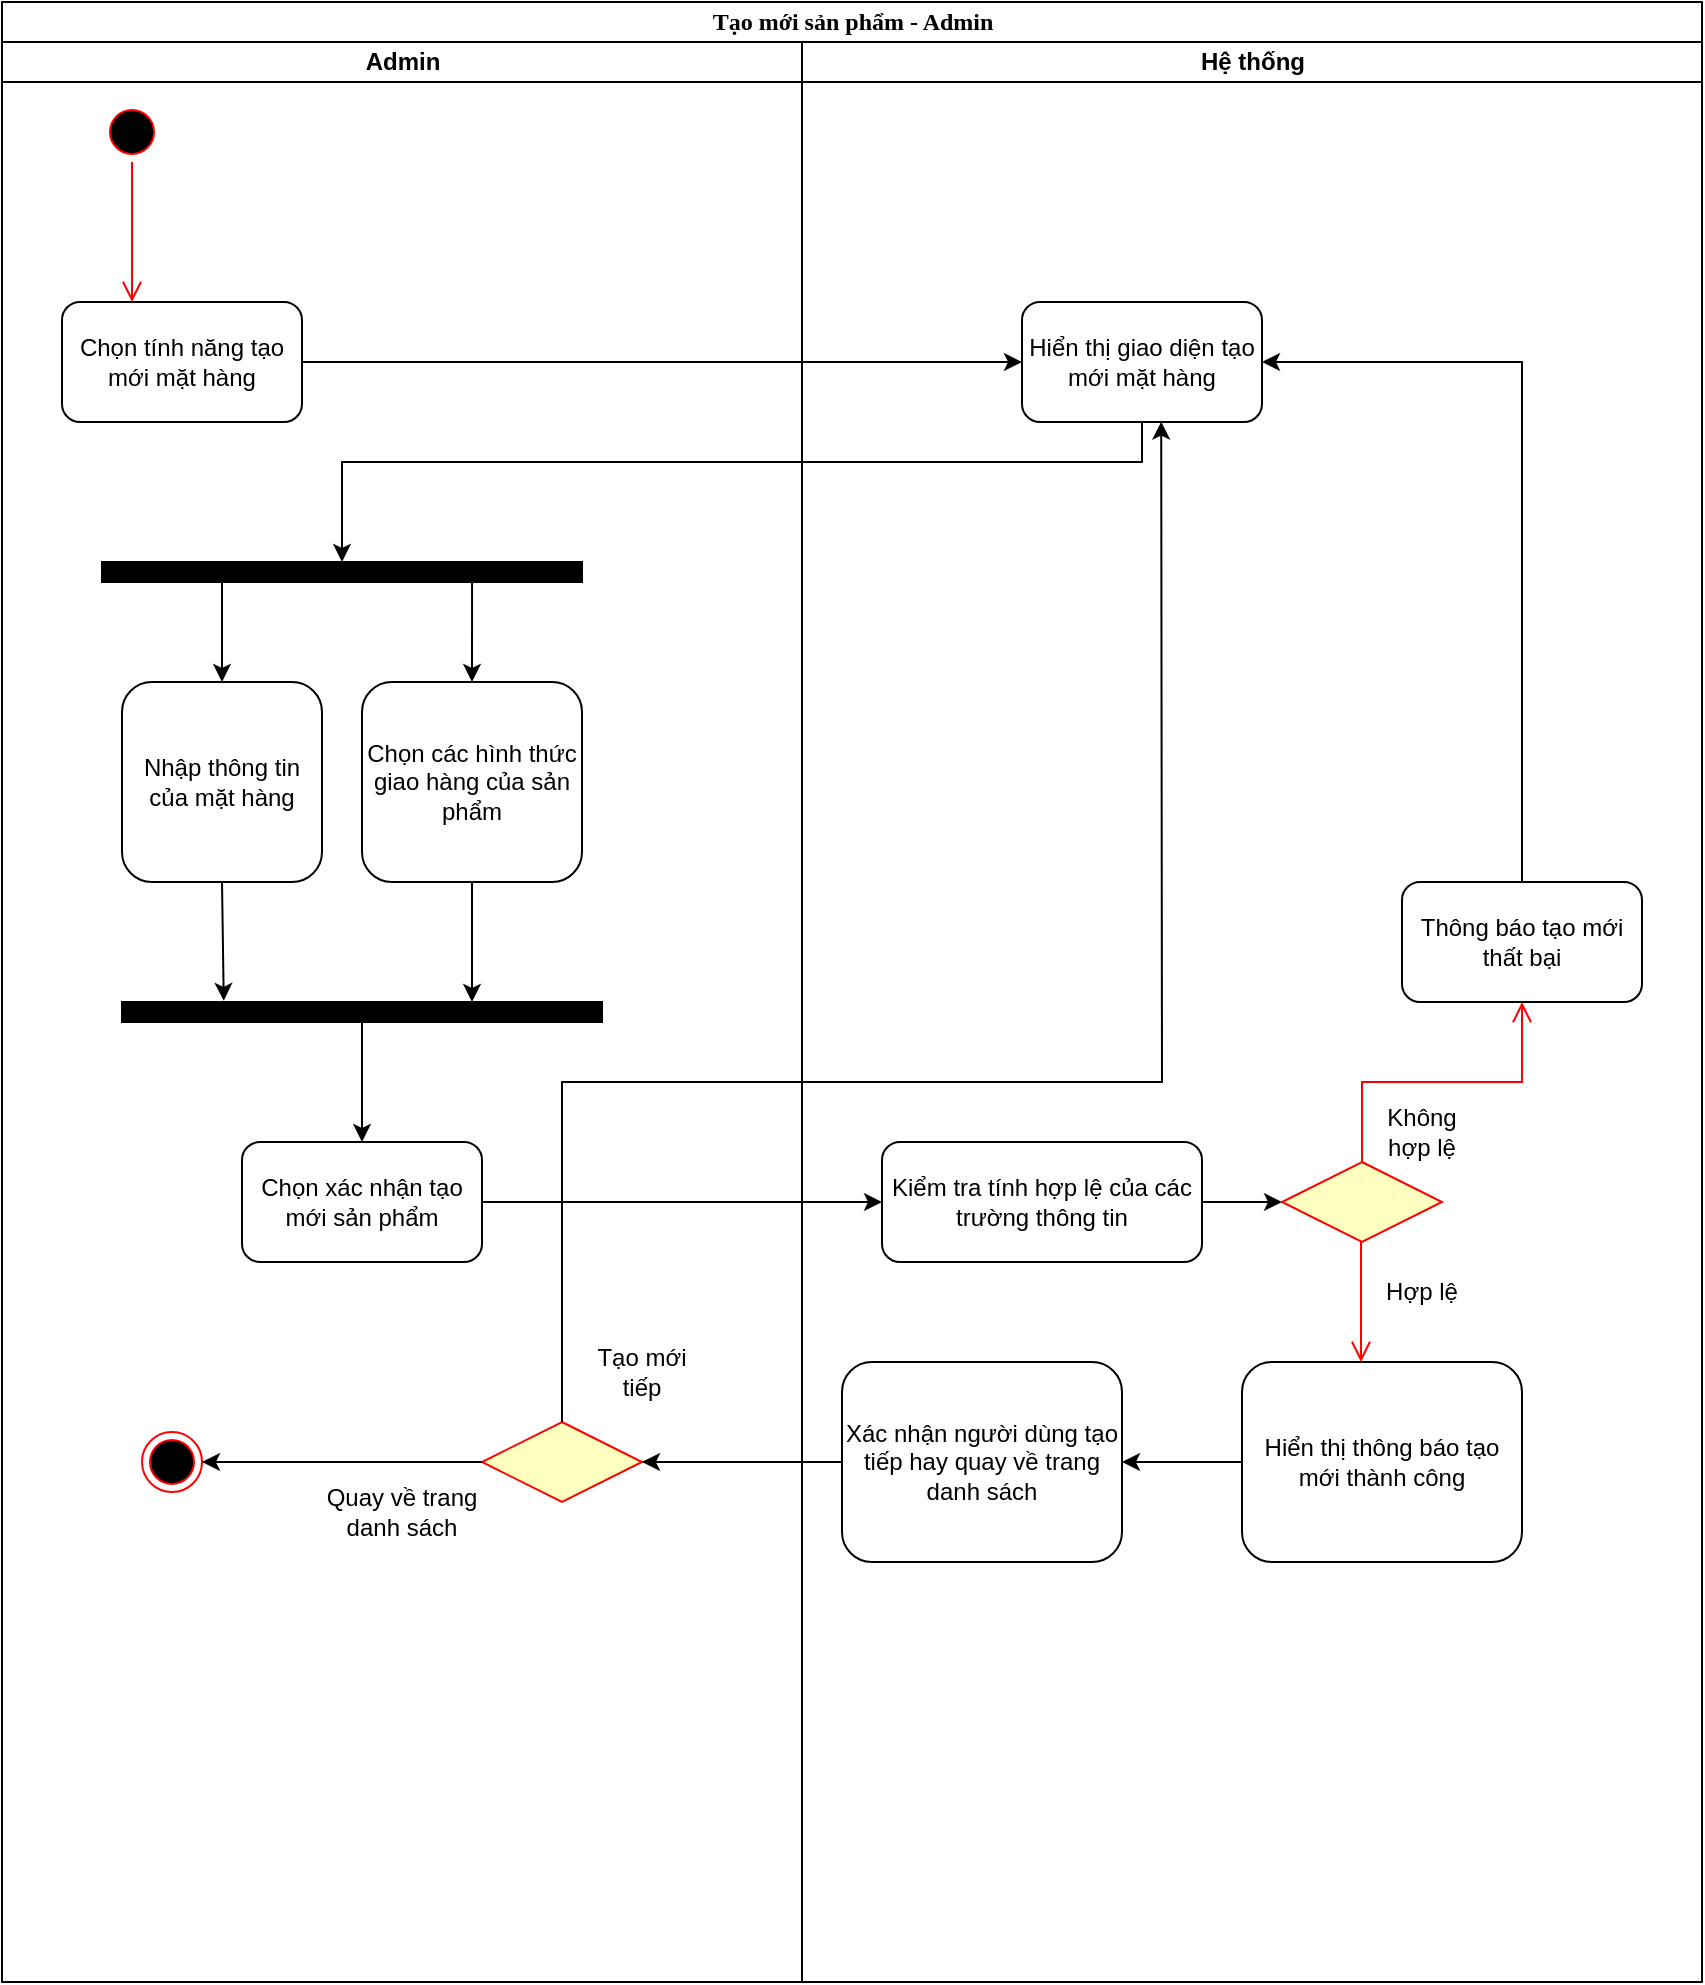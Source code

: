 <mxfile version="26.2.13">
  <diagram name="Page-1" id="0783ab3e-0a74-02c8-0abd-f7b4e66b4bec">
    <mxGraphModel dx="1044" dy="562" grid="1" gridSize="10" guides="1" tooltips="1" connect="1" arrows="1" fold="1" page="1" pageScale="1" pageWidth="850" pageHeight="1100" background="none" math="0" shadow="0">
      <root>
        <mxCell id="0" />
        <mxCell id="1" parent="0" />
        <mxCell id="1c1d494c118603dd-1" value="Tạo mới sản phẩm - Admin" style="swimlane;html=1;childLayout=stackLayout;startSize=20;rounded=0;shadow=0;comic=0;labelBackgroundColor=none;strokeWidth=1;fontFamily=Verdana;fontSize=12;align=center;" parent="1" vertex="1">
          <mxGeometry x="40" y="20" width="850" height="990" as="geometry" />
        </mxCell>
        <mxCell id="1c1d494c118603dd-2" value="Admin" style="swimlane;html=1;startSize=20;" parent="1c1d494c118603dd-1" vertex="1">
          <mxGeometry y="20" width="400" height="970" as="geometry" />
        </mxCell>
        <mxCell id="lcyH3XUa0si41zKMSYct-1" value="" style="ellipse;html=1;shape=startState;fillColor=#000000;strokeColor=#ff0000;" vertex="1" parent="1c1d494c118603dd-2">
          <mxGeometry x="50" y="30" width="30" height="30" as="geometry" />
        </mxCell>
        <mxCell id="lcyH3XUa0si41zKMSYct-2" value="" style="edgeStyle=orthogonalEdgeStyle;html=1;verticalAlign=bottom;endArrow=open;endSize=8;strokeColor=#ff0000;rounded=0;" edge="1" source="lcyH3XUa0si41zKMSYct-1" parent="1c1d494c118603dd-2">
          <mxGeometry relative="1" as="geometry">
            <mxPoint x="65" y="130" as="targetPoint" />
          </mxGeometry>
        </mxCell>
        <mxCell id="lcyH3XUa0si41zKMSYct-3" value="Chọn tính năng tạo mới mặt hàng" style="rounded=1;whiteSpace=wrap;html=1;" vertex="1" parent="1c1d494c118603dd-2">
          <mxGeometry x="30" y="130" width="120" height="60" as="geometry" />
        </mxCell>
        <mxCell id="lcyH3XUa0si41zKMSYct-15" value="Nhập thông tin của mặt hàng" style="rounded=1;whiteSpace=wrap;html=1;" vertex="1" parent="1c1d494c118603dd-2">
          <mxGeometry x="60" y="320" width="100" height="100" as="geometry" />
        </mxCell>
        <mxCell id="lcyH3XUa0si41zKMSYct-16" value="Chọn các hình thức giao hàng của sản phẩm" style="rounded=1;whiteSpace=wrap;html=1;" vertex="1" parent="1c1d494c118603dd-2">
          <mxGeometry x="180" y="320" width="110" height="100" as="geometry" />
        </mxCell>
        <mxCell id="lcyH3XUa0si41zKMSYct-17" value="" style="whiteSpace=wrap;html=1;rounded=0;shadow=0;comic=0;labelBackgroundColor=none;strokeWidth=1;fillColor=#000000;fontFamily=Verdana;fontSize=12;align=center;rotation=0;" vertex="1" parent="1c1d494c118603dd-2">
          <mxGeometry x="60" y="480" width="240" height="10" as="geometry" />
        </mxCell>
        <mxCell id="lcyH3XUa0si41zKMSYct-20" value="" style="endArrow=classic;html=1;rounded=0;exitX=0.5;exitY=1;exitDx=0;exitDy=0;entryX=0.212;entryY=-0.06;entryDx=0;entryDy=0;entryPerimeter=0;" edge="1" parent="1c1d494c118603dd-2" source="lcyH3XUa0si41zKMSYct-15" target="lcyH3XUa0si41zKMSYct-17">
          <mxGeometry width="50" height="50" relative="1" as="geometry">
            <mxPoint x="250" y="380" as="sourcePoint" />
            <mxPoint x="300" y="330" as="targetPoint" />
          </mxGeometry>
        </mxCell>
        <mxCell id="lcyH3XUa0si41zKMSYct-22" value="" style="endArrow=classic;html=1;rounded=0;exitX=0.5;exitY=1;exitDx=0;exitDy=0;" edge="1" parent="1c1d494c118603dd-2" source="lcyH3XUa0si41zKMSYct-16">
          <mxGeometry width="50" height="50" relative="1" as="geometry">
            <mxPoint x="250" y="380" as="sourcePoint" />
            <mxPoint x="235" y="480" as="targetPoint" />
          </mxGeometry>
        </mxCell>
        <mxCell id="lcyH3XUa0si41zKMSYct-23" value="Chọn xác nhận tạo mới sản phẩm" style="rounded=1;whiteSpace=wrap;html=1;" vertex="1" parent="1c1d494c118603dd-2">
          <mxGeometry x="120" y="550" width="120" height="60" as="geometry" />
        </mxCell>
        <mxCell id="lcyH3XUa0si41zKMSYct-24" value="" style="endArrow=classic;html=1;rounded=0;exitX=0.5;exitY=1;exitDx=0;exitDy=0;entryX=0.5;entryY=0;entryDx=0;entryDy=0;" edge="1" parent="1c1d494c118603dd-2" source="lcyH3XUa0si41zKMSYct-17" target="lcyH3XUa0si41zKMSYct-23">
          <mxGeometry width="50" height="50" relative="1" as="geometry">
            <mxPoint x="250" y="380" as="sourcePoint" />
            <mxPoint x="300" y="330" as="targetPoint" />
          </mxGeometry>
        </mxCell>
        <mxCell id="lcyH3XUa0si41zKMSYct-42" value="" style="rhombus;whiteSpace=wrap;html=1;fontColor=#000000;fillColor=#ffffc0;strokeColor=#ff0000;" vertex="1" parent="1c1d494c118603dd-2">
          <mxGeometry x="240" y="690" width="80" height="40" as="geometry" />
        </mxCell>
        <mxCell id="lcyH3XUa0si41zKMSYct-46" value="" style="ellipse;html=1;shape=endState;fillColor=#000000;strokeColor=#ff0000;" vertex="1" parent="1c1d494c118603dd-2">
          <mxGeometry x="70" y="695" width="30" height="30" as="geometry" />
        </mxCell>
        <mxCell id="lcyH3XUa0si41zKMSYct-44" value="" style="endArrow=classic;html=1;rounded=0;exitX=0;exitY=0.5;exitDx=0;exitDy=0;" edge="1" parent="1c1d494c118603dd-2" source="lcyH3XUa0si41zKMSYct-42" target="lcyH3XUa0si41zKMSYct-46">
          <mxGeometry width="50" height="50" relative="1" as="geometry">
            <mxPoint x="500" y="680" as="sourcePoint" />
            <mxPoint x="140" y="710" as="targetPoint" />
          </mxGeometry>
        </mxCell>
        <mxCell id="lcyH3XUa0si41zKMSYct-80" value="Tạo mới tiếp" style="text;html=1;align=center;verticalAlign=middle;whiteSpace=wrap;rounded=0;" vertex="1" parent="1c1d494c118603dd-2">
          <mxGeometry x="290" y="650" width="60" height="30" as="geometry" />
        </mxCell>
        <mxCell id="lcyH3XUa0si41zKMSYct-81" value="Quay về trang danh sách" style="text;html=1;align=center;verticalAlign=middle;whiteSpace=wrap;rounded=0;" vertex="1" parent="1c1d494c118603dd-2">
          <mxGeometry x="155" y="720" width="90" height="30" as="geometry" />
        </mxCell>
        <mxCell id="1c1d494c118603dd-3" value="Hệ thống" style="swimlane;html=1;startSize=20;" parent="1c1d494c118603dd-1" vertex="1">
          <mxGeometry x="400" y="20" width="450" height="970" as="geometry" />
        </mxCell>
        <mxCell id="lcyH3XUa0si41zKMSYct-4" value="" style="endArrow=classic;html=1;rounded=0;exitX=1;exitY=0.5;exitDx=0;exitDy=0;" edge="1" parent="1c1d494c118603dd-3" source="lcyH3XUa0si41zKMSYct-3">
          <mxGeometry width="50" height="50" relative="1" as="geometry">
            <mxPoint x="90" y="290" as="sourcePoint" />
            <mxPoint x="110" y="160" as="targetPoint" />
          </mxGeometry>
        </mxCell>
        <mxCell id="lcyH3XUa0si41zKMSYct-5" value="Hiển thị giao diện tạo mới mặt hàng" style="rounded=1;whiteSpace=wrap;html=1;" vertex="1" parent="1c1d494c118603dd-3">
          <mxGeometry x="110" y="130" width="120" height="60" as="geometry" />
        </mxCell>
        <mxCell id="lcyH3XUa0si41zKMSYct-27" value="Kiểm tra tính hợp lệ của các trường thông tin" style="rounded=1;whiteSpace=wrap;html=1;" vertex="1" parent="1c1d494c118603dd-3">
          <mxGeometry x="40" y="550" width="160" height="60" as="geometry" />
        </mxCell>
        <mxCell id="lcyH3XUa0si41zKMSYct-28" value="" style="endArrow=classic;html=1;rounded=0;exitX=1;exitY=0.5;exitDx=0;exitDy=0;" edge="1" parent="1c1d494c118603dd-3" source="lcyH3XUa0si41zKMSYct-27">
          <mxGeometry width="50" height="50" relative="1" as="geometry">
            <mxPoint x="100" y="580" as="sourcePoint" />
            <mxPoint x="240" y="580" as="targetPoint" />
          </mxGeometry>
        </mxCell>
        <mxCell id="lcyH3XUa0si41zKMSYct-30" value="" style="rhombus;whiteSpace=wrap;html=1;fontColor=#000000;fillColor=#ffffc0;strokeColor=#ff0000;" vertex="1" parent="1c1d494c118603dd-3">
          <mxGeometry x="240" y="560" width="80" height="40" as="geometry" />
        </mxCell>
        <mxCell id="lcyH3XUa0si41zKMSYct-31" value="" style="edgeStyle=orthogonalEdgeStyle;html=1;align=left;verticalAlign=bottom;endArrow=open;endSize=8;strokeColor=#ff0000;rounded=0;entryX=0.5;entryY=1;entryDx=0;entryDy=0;" edge="1" source="lcyH3XUa0si41zKMSYct-30" parent="1c1d494c118603dd-3" target="lcyH3XUa0si41zKMSYct-34">
          <mxGeometry x="-1" relative="1" as="geometry">
            <mxPoint x="350" y="480" as="targetPoint" />
            <Array as="points">
              <mxPoint x="280" y="520" />
              <mxPoint x="360" y="520" />
            </Array>
          </mxGeometry>
        </mxCell>
        <mxCell id="lcyH3XUa0si41zKMSYct-32" value="" style="edgeStyle=orthogonalEdgeStyle;html=1;align=left;verticalAlign=top;endArrow=open;endSize=8;strokeColor=#ff0000;rounded=0;" edge="1" parent="1c1d494c118603dd-3">
          <mxGeometry x="-1" relative="1" as="geometry">
            <mxPoint x="279.5" y="660" as="targetPoint" />
            <mxPoint x="279.5" y="600" as="sourcePoint" />
          </mxGeometry>
        </mxCell>
        <mxCell id="lcyH3XUa0si41zKMSYct-34" value="Thông báo tạo mới thất bại" style="rounded=1;whiteSpace=wrap;html=1;" vertex="1" parent="1c1d494c118603dd-3">
          <mxGeometry x="300" y="420" width="120" height="60" as="geometry" />
        </mxCell>
        <mxCell id="lcyH3XUa0si41zKMSYct-35" value="" style="endArrow=classic;html=1;rounded=0;exitX=0.5;exitY=0;exitDx=0;exitDy=0;entryX=1;entryY=0.5;entryDx=0;entryDy=0;" edge="1" parent="1c1d494c118603dd-3" source="lcyH3XUa0si41zKMSYct-34" target="lcyH3XUa0si41zKMSYct-5">
          <mxGeometry width="50" height="50" relative="1" as="geometry">
            <mxPoint x="100" y="380" as="sourcePoint" />
            <mxPoint x="150" y="330" as="targetPoint" />
            <Array as="points">
              <mxPoint x="360" y="160" />
            </Array>
          </mxGeometry>
        </mxCell>
        <mxCell id="lcyH3XUa0si41zKMSYct-37" value="Không hợp lệ" style="text;html=1;align=center;verticalAlign=middle;whiteSpace=wrap;rounded=0;" vertex="1" parent="1c1d494c118603dd-3">
          <mxGeometry x="280" y="530" width="60" height="30" as="geometry" />
        </mxCell>
        <mxCell id="lcyH3XUa0si41zKMSYct-38" value="Hiển thị thông báo tạo mới thành công" style="rounded=1;whiteSpace=wrap;html=1;" vertex="1" parent="1c1d494c118603dd-3">
          <mxGeometry x="220" y="660" width="140" height="100" as="geometry" />
        </mxCell>
        <mxCell id="lcyH3XUa0si41zKMSYct-40" value="Xác nhận người dùng tạo tiếp hay quay về trang danh sách" style="rounded=1;whiteSpace=wrap;html=1;" vertex="1" parent="1c1d494c118603dd-3">
          <mxGeometry x="20" y="660" width="140" height="100" as="geometry" />
        </mxCell>
        <mxCell id="lcyH3XUa0si41zKMSYct-39" value="" style="endArrow=classic;html=1;rounded=0;exitX=0;exitY=0.5;exitDx=0;exitDy=0;" edge="1" parent="1c1d494c118603dd-3" source="lcyH3XUa0si41zKMSYct-38" target="lcyH3XUa0si41zKMSYct-40">
          <mxGeometry width="50" height="50" relative="1" as="geometry">
            <mxPoint x="100" y="680" as="sourcePoint" />
            <mxPoint x="150" y="710" as="targetPoint" />
          </mxGeometry>
        </mxCell>
        <mxCell id="lcyH3XUa0si41zKMSYct-79" value="Hợp lệ" style="text;html=1;align=center;verticalAlign=middle;whiteSpace=wrap;rounded=0;" vertex="1" parent="1c1d494c118603dd-3">
          <mxGeometry x="280" y="610" width="60" height="30" as="geometry" />
        </mxCell>
        <mxCell id="lcyH3XUa0si41zKMSYct-41" value="" style="endArrow=classic;html=1;rounded=0;exitX=0;exitY=0.5;exitDx=0;exitDy=0;" edge="1" parent="1c1d494c118603dd-1" source="lcyH3XUa0si41zKMSYct-40" target="lcyH3XUa0si41zKMSYct-42">
          <mxGeometry width="50" height="50" relative="1" as="geometry">
            <mxPoint x="500" y="700" as="sourcePoint" />
            <mxPoint x="320" y="730" as="targetPoint" />
          </mxGeometry>
        </mxCell>
        <mxCell id="lcyH3XUa0si41zKMSYct-47" value="" style="endArrow=classic;html=1;rounded=0;exitX=0.5;exitY=0;exitDx=0;exitDy=0;entryX=0.58;entryY=0.997;entryDx=0;entryDy=0;entryPerimeter=0;" edge="1" parent="1c1d494c118603dd-1" source="lcyH3XUa0si41zKMSYct-42" target="lcyH3XUa0si41zKMSYct-5">
          <mxGeometry width="50" height="50" relative="1" as="geometry">
            <mxPoint x="500" y="700" as="sourcePoint" />
            <mxPoint x="550" y="650" as="targetPoint" />
            <Array as="points">
              <mxPoint x="280" y="540" />
              <mxPoint x="580" y="540" />
            </Array>
          </mxGeometry>
        </mxCell>
        <mxCell id="lcyH3XUa0si41zKMSYct-10" value="" style="whiteSpace=wrap;html=1;rounded=0;shadow=0;comic=0;labelBackgroundColor=none;strokeWidth=1;fillColor=#000000;fontFamily=Verdana;fontSize=12;align=center;rotation=0;" vertex="1" parent="1">
          <mxGeometry x="90" y="300" width="240" height="10" as="geometry" />
        </mxCell>
        <mxCell id="lcyH3XUa0si41zKMSYct-7" value="" style="endArrow=classic;html=1;rounded=0;exitX=0.5;exitY=1;exitDx=0;exitDy=0;entryX=0.5;entryY=0;entryDx=0;entryDy=0;" edge="1" parent="1" source="lcyH3XUa0si41zKMSYct-5" target="lcyH3XUa0si41zKMSYct-10">
          <mxGeometry width="50" height="50" relative="1" as="geometry">
            <mxPoint x="280" y="320" as="sourcePoint" />
            <mxPoint x="130" y="280" as="targetPoint" />
            <Array as="points">
              <mxPoint x="610" y="250" />
              <mxPoint x="210" y="250" />
            </Array>
          </mxGeometry>
        </mxCell>
        <mxCell id="lcyH3XUa0si41zKMSYct-13" value="" style="endArrow=classic;html=1;rounded=0;exitX=0.25;exitY=1;exitDx=0;exitDy=0;entryX=0.5;entryY=0;entryDx=0;entryDy=0;" edge="1" parent="1" source="lcyH3XUa0si41zKMSYct-10" target="lcyH3XUa0si41zKMSYct-15">
          <mxGeometry width="50" height="50" relative="1" as="geometry">
            <mxPoint x="290" y="320" as="sourcePoint" />
            <mxPoint x="137" y="360" as="targetPoint" />
          </mxGeometry>
        </mxCell>
        <mxCell id="lcyH3XUa0si41zKMSYct-14" value="" style="endArrow=classic;html=1;rounded=0;exitX=0.771;exitY=1;exitDx=0;exitDy=0;entryX=0.5;entryY=0;entryDx=0;entryDy=0;exitPerimeter=0;" edge="1" parent="1" source="lcyH3XUa0si41zKMSYct-10" target="lcyH3XUa0si41zKMSYct-16">
          <mxGeometry width="50" height="50" relative="1" as="geometry">
            <mxPoint x="290" y="320" as="sourcePoint" />
            <mxPoint x="210" y="360" as="targetPoint" />
          </mxGeometry>
        </mxCell>
        <mxCell id="lcyH3XUa0si41zKMSYct-25" value="" style="endArrow=classic;html=1;rounded=0;exitX=1;exitY=0.5;exitDx=0;exitDy=0;" edge="1" parent="1" source="lcyH3XUa0si41zKMSYct-23">
          <mxGeometry width="50" height="50" relative="1" as="geometry">
            <mxPoint x="290" y="520" as="sourcePoint" />
            <mxPoint x="480" y="620" as="targetPoint" />
          </mxGeometry>
        </mxCell>
      </root>
    </mxGraphModel>
  </diagram>
</mxfile>
